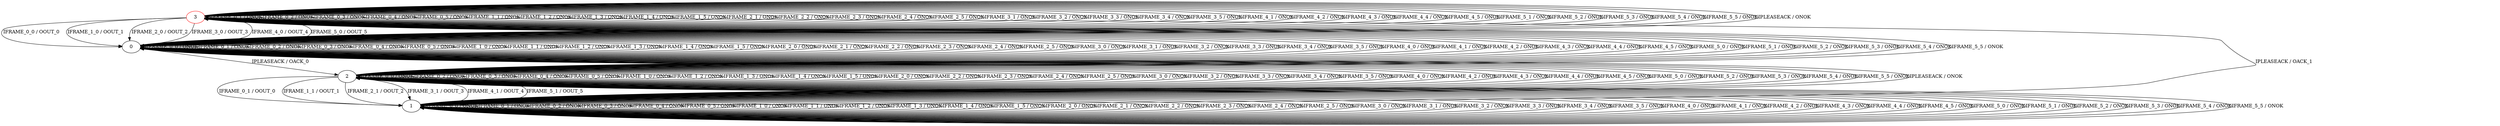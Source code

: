 digraph {
3 [color="red"]
0
1
2
3 -> 0 [label="IFRAME_0_0 / OOUT_0"]
3 -> 3 [label="IFRAME_0_1 / ONOK"]
3 -> 3 [label="IFRAME_0_2 / ONOK"]
3 -> 3 [label="IFRAME_0_3 / ONOK"]
3 -> 3 [label="IFRAME_0_4 / ONOK"]
3 -> 3 [label="IFRAME_0_5 / ONOK"]
3 -> 0 [label="IFRAME_1_0 / OOUT_1"]
3 -> 3 [label="IFRAME_1_1 / ONOK"]
3 -> 3 [label="IFRAME_1_2 / ONOK"]
3 -> 3 [label="IFRAME_1_3 / ONOK"]
3 -> 3 [label="IFRAME_1_4 / ONOK"]
3 -> 3 [label="IFRAME_1_5 / ONOK"]
3 -> 0 [label="IFRAME_2_0 / OOUT_2"]
3 -> 3 [label="IFRAME_2_1 / ONOK"]
3 -> 3 [label="IFRAME_2_2 / ONOK"]
3 -> 3 [label="IFRAME_2_3 / ONOK"]
3 -> 3 [label="IFRAME_2_4 / ONOK"]
3 -> 3 [label="IFRAME_2_5 / ONOK"]
3 -> 0 [label="IFRAME_3_0 / OOUT_3"]
3 -> 3 [label="IFRAME_3_1 / ONOK"]
3 -> 3 [label="IFRAME_3_2 / ONOK"]
3 -> 3 [label="IFRAME_3_3 / ONOK"]
3 -> 3 [label="IFRAME_3_4 / ONOK"]
3 -> 3 [label="IFRAME_3_5 / ONOK"]
3 -> 0 [label="IFRAME_4_0 / OOUT_4"]
3 -> 3 [label="IFRAME_4_1 / ONOK"]
3 -> 3 [label="IFRAME_4_2 / ONOK"]
3 -> 3 [label="IFRAME_4_3 / ONOK"]
3 -> 3 [label="IFRAME_4_4 / ONOK"]
3 -> 3 [label="IFRAME_4_5 / ONOK"]
3 -> 0 [label="IFRAME_5_0 / OOUT_5"]
3 -> 3 [label="IFRAME_5_1 / ONOK"]
3 -> 3 [label="IFRAME_5_2 / ONOK"]
3 -> 3 [label="IFRAME_5_3 / ONOK"]
3 -> 3 [label="IFRAME_5_4 / ONOK"]
3 -> 3 [label="IFRAME_5_5 / ONOK"]
3 -> 3 [label="IPLEASEACK / ONOK"]
0 -> 0 [label="IFRAME_0_0 / ONOK"]
0 -> 0 [label="IFRAME_0_1 / ONOK"]
0 -> 0 [label="IFRAME_0_2 / ONOK"]
0 -> 0 [label="IFRAME_0_3 / ONOK"]
0 -> 0 [label="IFRAME_0_4 / ONOK"]
0 -> 0 [label="IFRAME_0_5 / ONOK"]
0 -> 0 [label="IFRAME_1_0 / ONOK"]
0 -> 0 [label="IFRAME_1_1 / ONOK"]
0 -> 0 [label="IFRAME_1_2 / ONOK"]
0 -> 0 [label="IFRAME_1_3 / ONOK"]
0 -> 0 [label="IFRAME_1_4 / ONOK"]
0 -> 0 [label="IFRAME_1_5 / ONOK"]
0 -> 0 [label="IFRAME_2_0 / ONOK"]
0 -> 0 [label="IFRAME_2_1 / ONOK"]
0 -> 0 [label="IFRAME_2_2 / ONOK"]
0 -> 0 [label="IFRAME_2_3 / ONOK"]
0 -> 0 [label="IFRAME_2_4 / ONOK"]
0 -> 0 [label="IFRAME_2_5 / ONOK"]
0 -> 0 [label="IFRAME_3_0 / ONOK"]
0 -> 0 [label="IFRAME_3_1 / ONOK"]
0 -> 0 [label="IFRAME_3_2 / ONOK"]
0 -> 0 [label="IFRAME_3_3 / ONOK"]
0 -> 0 [label="IFRAME_3_4 / ONOK"]
0 -> 0 [label="IFRAME_3_5 / ONOK"]
0 -> 0 [label="IFRAME_4_0 / ONOK"]
0 -> 0 [label="IFRAME_4_1 / ONOK"]
0 -> 0 [label="IFRAME_4_2 / ONOK"]
0 -> 0 [label="IFRAME_4_3 / ONOK"]
0 -> 0 [label="IFRAME_4_4 / ONOK"]
0 -> 0 [label="IFRAME_4_5 / ONOK"]
0 -> 0 [label="IFRAME_5_0 / ONOK"]
0 -> 0 [label="IFRAME_5_1 / ONOK"]
0 -> 0 [label="IFRAME_5_2 / ONOK"]
0 -> 0 [label="IFRAME_5_3 / ONOK"]
0 -> 0 [label="IFRAME_5_4 / ONOK"]
0 -> 0 [label="IFRAME_5_5 / ONOK"]
0 -> 2 [label="IPLEASEACK / OACK_0"]
1 -> 1 [label="IFRAME_0_0 / ONOK"]
1 -> 1 [label="IFRAME_0_1 / ONOK"]
1 -> 1 [label="IFRAME_0_2 / ONOK"]
1 -> 1 [label="IFRAME_0_3 / ONOK"]
1 -> 1 [label="IFRAME_0_4 / ONOK"]
1 -> 1 [label="IFRAME_0_5 / ONOK"]
1 -> 1 [label="IFRAME_1_0 / ONOK"]
1 -> 1 [label="IFRAME_1_1 / ONOK"]
1 -> 1 [label="IFRAME_1_2 / ONOK"]
1 -> 1 [label="IFRAME_1_3 / ONOK"]
1 -> 1 [label="IFRAME_1_4 / ONOK"]
1 -> 1 [label="IFRAME_1_5 / ONOK"]
1 -> 1 [label="IFRAME_2_0 / ONOK"]
1 -> 1 [label="IFRAME_2_1 / ONOK"]
1 -> 1 [label="IFRAME_2_2 / ONOK"]
1 -> 1 [label="IFRAME_2_3 / ONOK"]
1 -> 1 [label="IFRAME_2_4 / ONOK"]
1 -> 1 [label="IFRAME_2_5 / ONOK"]
1 -> 1 [label="IFRAME_3_0 / ONOK"]
1 -> 1 [label="IFRAME_3_1 / ONOK"]
1 -> 1 [label="IFRAME_3_2 / ONOK"]
1 -> 1 [label="IFRAME_3_3 / ONOK"]
1 -> 1 [label="IFRAME_3_4 / ONOK"]
1 -> 1 [label="IFRAME_3_5 / ONOK"]
1 -> 1 [label="IFRAME_4_0 / ONOK"]
1 -> 1 [label="IFRAME_4_1 / ONOK"]
1 -> 1 [label="IFRAME_4_2 / ONOK"]
1 -> 1 [label="IFRAME_4_3 / ONOK"]
1 -> 1 [label="IFRAME_4_4 / ONOK"]
1 -> 1 [label="IFRAME_4_5 / ONOK"]
1 -> 1 [label="IFRAME_5_0 / ONOK"]
1 -> 1 [label="IFRAME_5_1 / ONOK"]
1 -> 1 [label="IFRAME_5_2 / ONOK"]
1 -> 1 [label="IFRAME_5_3 / ONOK"]
1 -> 1 [label="IFRAME_5_4 / ONOK"]
1 -> 1 [label="IFRAME_5_5 / ONOK"]
1 -> 3 [label="IPLEASEACK / OACK_1"]
2 -> 2 [label="IFRAME_0_0 / ONOK"]
2 -> 1 [label="IFRAME_0_1 / OOUT_0"]
2 -> 2 [label="IFRAME_0_2 / ONOK"]
2 -> 2 [label="IFRAME_0_3 / ONOK"]
2 -> 2 [label="IFRAME_0_4 / ONOK"]
2 -> 2 [label="IFRAME_0_5 / ONOK"]
2 -> 2 [label="IFRAME_1_0 / ONOK"]
2 -> 1 [label="IFRAME_1_1 / OOUT_1"]
2 -> 2 [label="IFRAME_1_2 / ONOK"]
2 -> 2 [label="IFRAME_1_3 / ONOK"]
2 -> 2 [label="IFRAME_1_4 / ONOK"]
2 -> 2 [label="IFRAME_1_5 / ONOK"]
2 -> 2 [label="IFRAME_2_0 / ONOK"]
2 -> 1 [label="IFRAME_2_1 / OOUT_2"]
2 -> 2 [label="IFRAME_2_2 / ONOK"]
2 -> 2 [label="IFRAME_2_3 / ONOK"]
2 -> 2 [label="IFRAME_2_4 / ONOK"]
2 -> 2 [label="IFRAME_2_5 / ONOK"]
2 -> 2 [label="IFRAME_3_0 / ONOK"]
2 -> 1 [label="IFRAME_3_1 / OOUT_3"]
2 -> 2 [label="IFRAME_3_2 / ONOK"]
2 -> 2 [label="IFRAME_3_3 / ONOK"]
2 -> 2 [label="IFRAME_3_4 / ONOK"]
2 -> 2 [label="IFRAME_3_5 / ONOK"]
2 -> 2 [label="IFRAME_4_0 / ONOK"]
2 -> 1 [label="IFRAME_4_1 / OOUT_4"]
2 -> 2 [label="IFRAME_4_2 / ONOK"]
2 -> 2 [label="IFRAME_4_3 / ONOK"]
2 -> 2 [label="IFRAME_4_4 / ONOK"]
2 -> 2 [label="IFRAME_4_5 / ONOK"]
2 -> 2 [label="IFRAME_5_0 / ONOK"]
2 -> 1 [label="IFRAME_5_1 / OOUT_5"]
2 -> 2 [label="IFRAME_5_2 / ONOK"]
2 -> 2 [label="IFRAME_5_3 / ONOK"]
2 -> 2 [label="IFRAME_5_4 / ONOK"]
2 -> 2 [label="IFRAME_5_5 / ONOK"]
2 -> 2 [label="IPLEASEACK / ONOK"]
}
